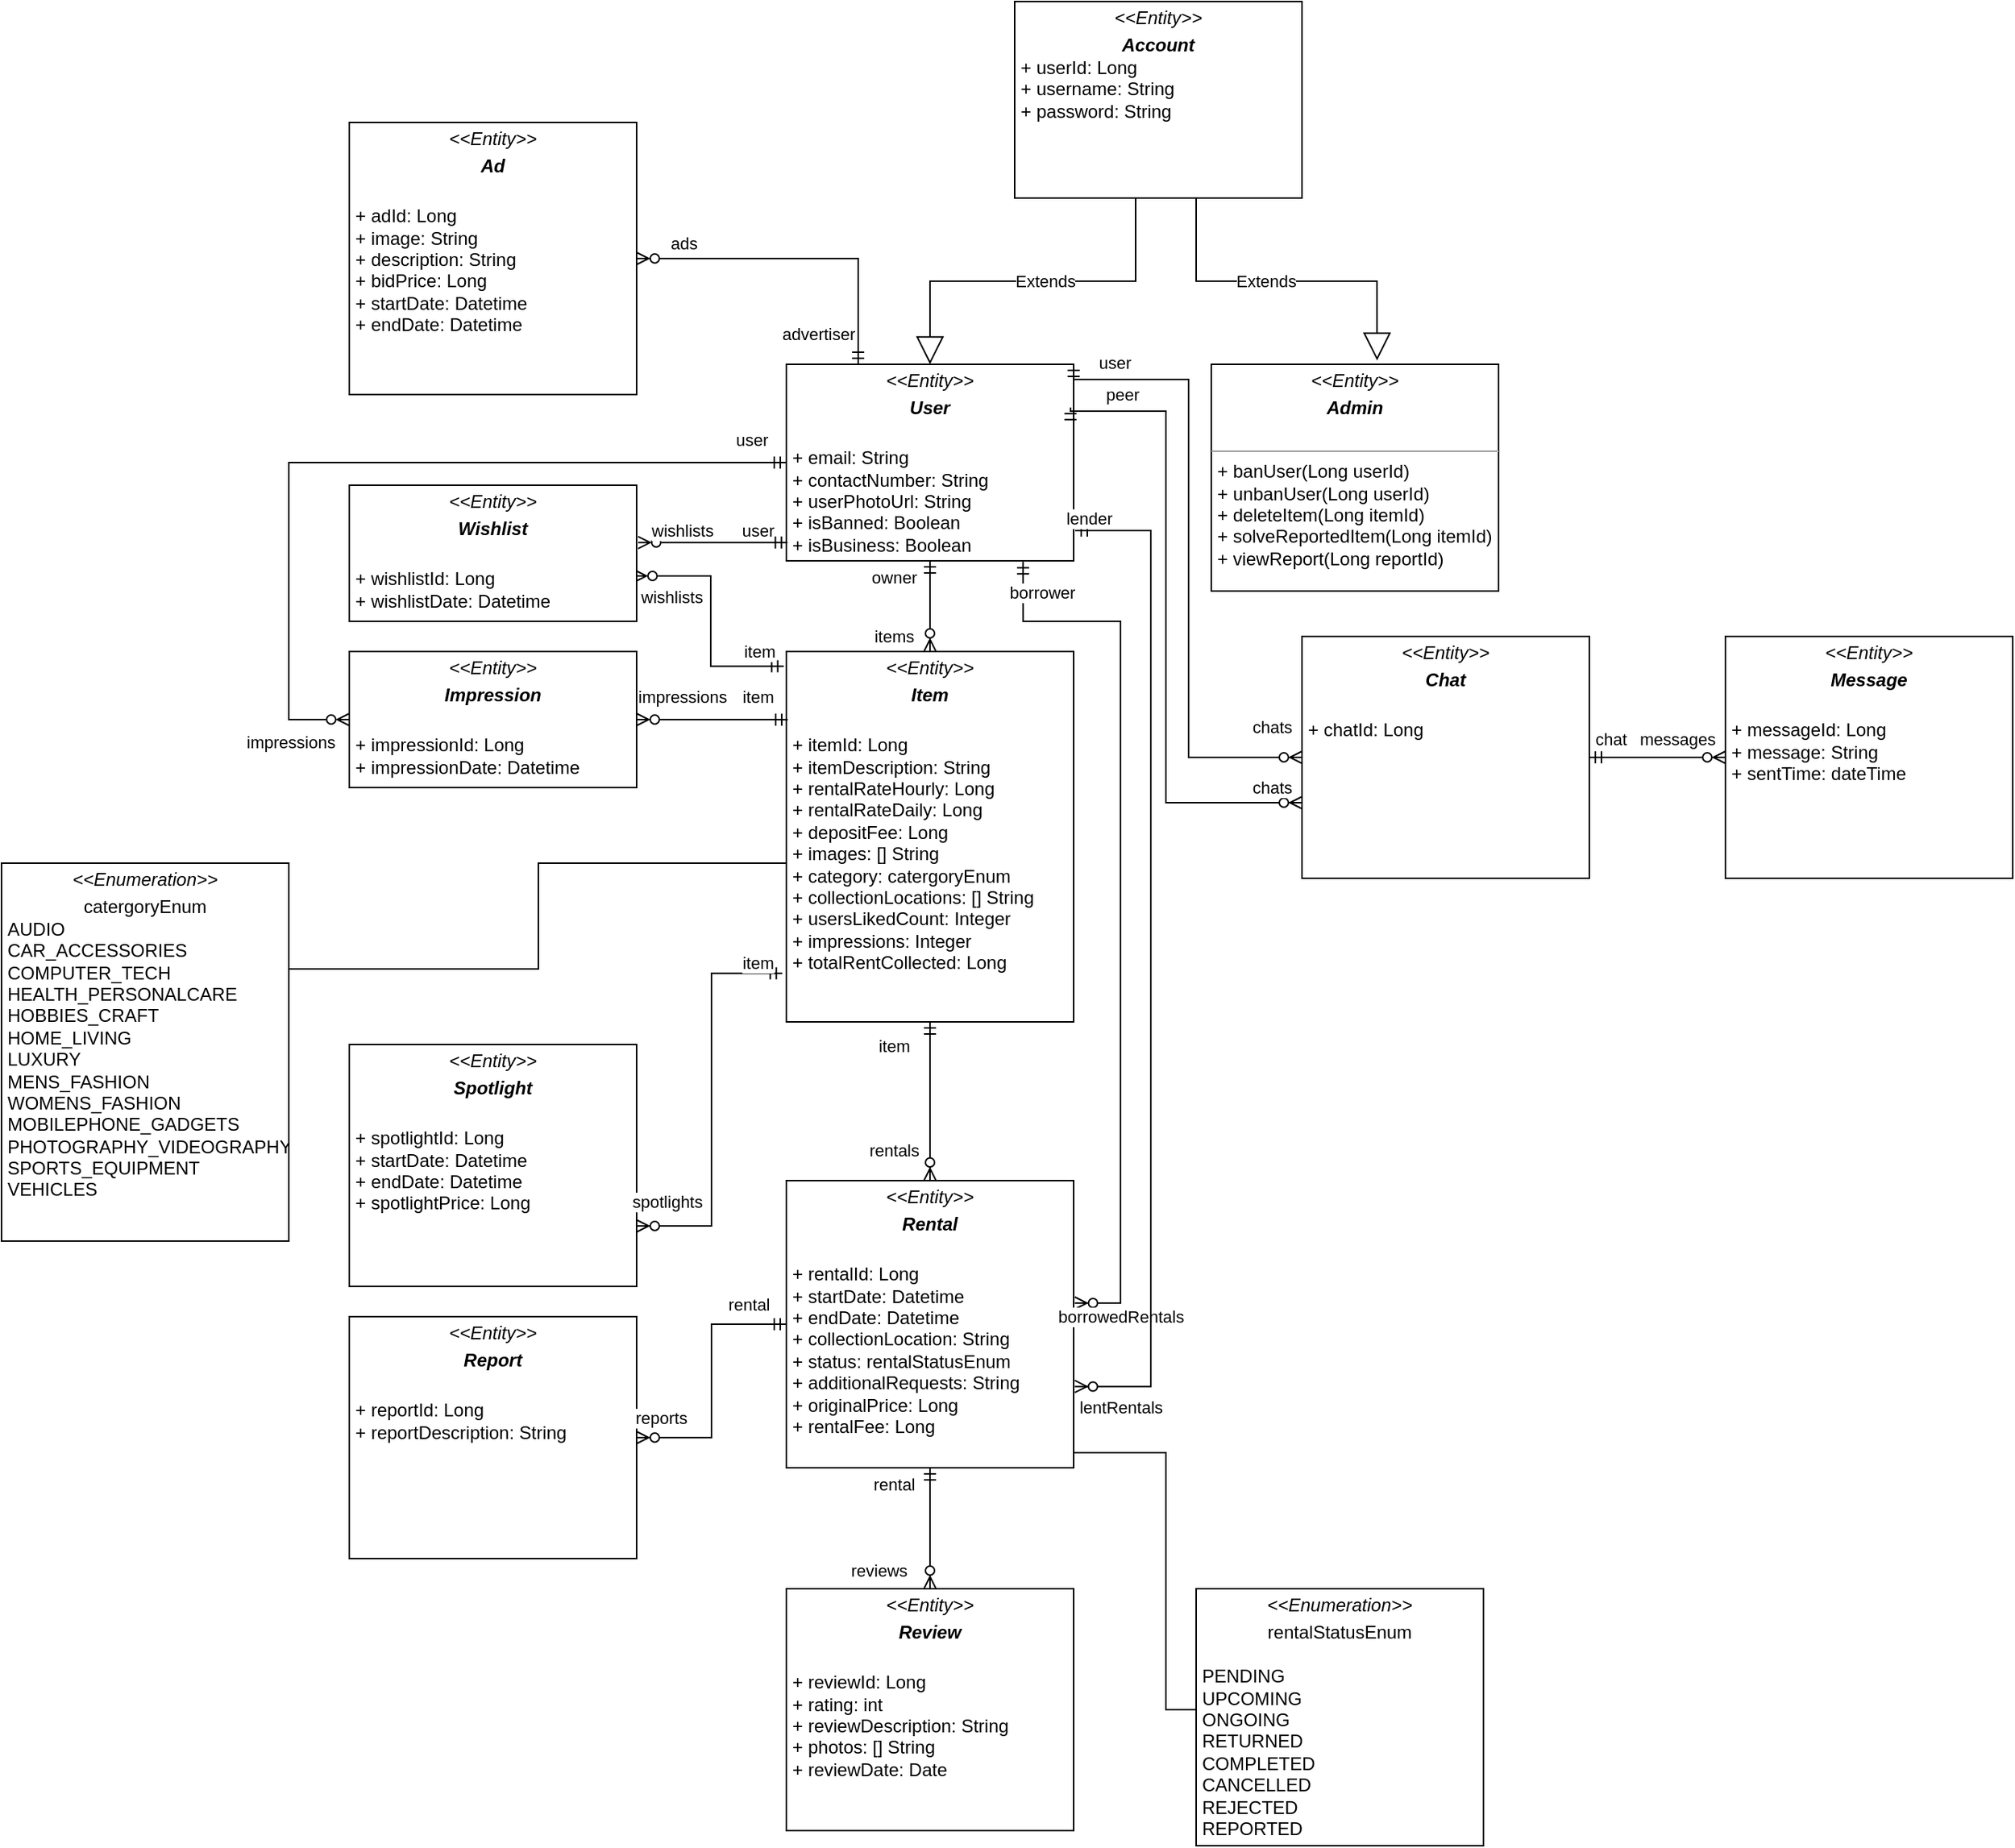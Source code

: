 <mxfile version="21.7.2" type="github">
  <diagram id="C5RBs43oDa-KdzZeNtuy" name="Page-1">
    <mxGraphModel dx="5607" dy="3719" grid="1" gridSize="10" guides="1" tooltips="1" connect="1" arrows="1" fold="1" page="1" pageScale="1" pageWidth="827" pageHeight="1169" math="0" shadow="0">
      <root>
        <mxCell id="WIyWlLk6GJQsqaUBKTNV-0" />
        <mxCell id="WIyWlLk6GJQsqaUBKTNV-1" parent="WIyWlLk6GJQsqaUBKTNV-0" />
        <mxCell id="IoAoWeGx2JLnAM5umBNJ-0" value="&lt;p style=&quot;margin:0px;margin-top:4px;text-align:center;&quot;&gt;&lt;i&gt;&amp;lt;&amp;lt;Entity&amp;gt;&amp;gt;&lt;/i&gt;&lt;/p&gt;&lt;p style=&quot;margin:0px;margin-top:4px;text-align:center;&quot;&gt;&lt;i&gt;&lt;b&gt;User&lt;/b&gt;&lt;/i&gt;&lt;br&gt;&lt;/p&gt;&lt;p style=&quot;margin:0px;margin-top:4px;text-align:center;&quot;&gt;&lt;br&gt;&lt;/p&gt;&lt;p style=&quot;margin:0px;margin-left:4px;&quot;&gt;+ email: String&lt;/p&gt;&lt;p style=&quot;margin:0px;margin-left:4px;&quot;&gt;+ contactNumber: String&lt;/p&gt;&lt;p style=&quot;margin:0px;margin-left:4px;&quot;&gt;+ userPhotoUrl: String&lt;/p&gt;&lt;p style=&quot;margin:0px;margin-left:4px;&quot;&gt;+ isBanned: Boolean&lt;/p&gt;&lt;p style=&quot;margin:0px;margin-left:4px;&quot;&gt;&lt;span style=&quot;background-color: initial;&quot;&gt;+ isBusiness: Boolean&lt;/span&gt;&lt;br&gt;&lt;/p&gt;&lt;p style=&quot;margin:0px;margin-left:4px;&quot;&gt;&lt;br&gt;&lt;/p&gt;&lt;p style=&quot;margin:0px;margin-left:4px;&quot;&gt;&lt;br&gt;&lt;/p&gt;" style="verticalAlign=top;align=left;overflow=fill;fontSize=12;fontFamily=Helvetica;html=1;whiteSpace=wrap;" parent="WIyWlLk6GJQsqaUBKTNV-1" vertex="1">
          <mxGeometry x="319" y="40" width="190" height="130" as="geometry" />
        </mxCell>
        <mxCell id="IoAoWeGx2JLnAM5umBNJ-7" value="&lt;p style=&quot;margin:0px;margin-top:4px;text-align:center;&quot;&gt;&lt;i&gt;&amp;lt;&amp;lt;Entity&amp;gt;&amp;gt;&lt;/i&gt;&lt;/p&gt;&lt;p style=&quot;margin:0px;margin-top:4px;text-align:center;&quot;&gt;&lt;i&gt;&lt;b&gt;Account&lt;/b&gt;&lt;/i&gt;&lt;br&gt;&lt;/p&gt;&lt;p style=&quot;border-color: var(--border-color); margin: 0px 0px 0px 4px;&quot;&gt;+ userId: Long&lt;br style=&quot;border-color: var(--border-color);&quot;&gt;+ username: String&lt;/p&gt;&lt;p style=&quot;border-color: var(--border-color); margin: 0px 0px 0px 4px;&quot;&gt;+ password: String&lt;/p&gt;&lt;p style=&quot;margin:0px;margin-left:4px;&quot;&gt;&lt;br&gt;&lt;/p&gt;" style="verticalAlign=top;align=left;overflow=fill;fontSize=12;fontFamily=Helvetica;html=1;whiteSpace=wrap;" parent="WIyWlLk6GJQsqaUBKTNV-1" vertex="1">
          <mxGeometry x="470" y="-200" width="190" height="130" as="geometry" />
        </mxCell>
        <mxCell id="IoAoWeGx2JLnAM5umBNJ-8" value="Extends" style="endArrow=block;endSize=16;endFill=0;html=1;rounded=0;exitX=0.5;exitY=1;exitDx=0;exitDy=0;entryX=0.5;entryY=0;entryDx=0;entryDy=0;edgeStyle=orthogonalEdgeStyle;" parent="WIyWlLk6GJQsqaUBKTNV-1" source="IoAoWeGx2JLnAM5umBNJ-7" target="IoAoWeGx2JLnAM5umBNJ-0" edge="1">
          <mxGeometry width="160" relative="1" as="geometry">
            <mxPoint x="600" y="60" as="sourcePoint" />
            <mxPoint x="760" y="60" as="targetPoint" />
            <Array as="points">
              <mxPoint x="550" y="-70" />
              <mxPoint x="550" y="-15" />
              <mxPoint x="414" y="-15" />
            </Array>
          </mxGeometry>
        </mxCell>
        <mxCell id="IoAoWeGx2JLnAM5umBNJ-10" value="&lt;p style=&quot;margin:0px;margin-top:4px;text-align:center;&quot;&gt;&lt;i&gt;&amp;lt;&amp;lt;Entity&amp;gt;&amp;gt;&lt;/i&gt;&lt;/p&gt;&lt;p style=&quot;margin:0px;margin-top:4px;text-align:center;&quot;&gt;&lt;i&gt;&lt;b&gt;Admin&lt;/b&gt;&lt;/i&gt;&lt;br&gt;&lt;/p&gt;&lt;p style=&quot;border-color: var(--border-color); margin: 0px 0px 0px 4px;&quot;&gt;&lt;br&gt;&lt;/p&gt;&lt;hr size=&quot;1&quot;&gt;&lt;p style=&quot;margin:0px;margin-left:4px;&quot;&gt;+ banUser(Long userId)&lt;/p&gt;&lt;p style=&quot;margin:0px;margin-left:4px;&quot;&gt;+ unbanUser(Long userId)&lt;/p&gt;&lt;p style=&quot;margin:0px;margin-left:4px;&quot;&gt;+ deleteItem(Long itemId)&lt;/p&gt;&lt;p style=&quot;margin:0px;margin-left:4px;&quot;&gt;+ solveReportedItem(Long itemId)&lt;/p&gt;&lt;p style=&quot;margin:0px;margin-left:4px;&quot;&gt;+ viewReport(Long reportId)&lt;/p&gt;" style="verticalAlign=top;align=left;overflow=fill;fontSize=12;fontFamily=Helvetica;html=1;whiteSpace=wrap;" parent="WIyWlLk6GJQsqaUBKTNV-1" vertex="1">
          <mxGeometry x="600" y="40" width="190" height="150" as="geometry" />
        </mxCell>
        <mxCell id="IoAoWeGx2JLnAM5umBNJ-12" value="Extends" style="endArrow=block;endSize=16;endFill=0;html=1;rounded=0;exitX=0.5;exitY=1;exitDx=0;exitDy=0;edgeStyle=orthogonalEdgeStyle;entryX=0.577;entryY=-0.017;entryDx=0;entryDy=0;entryPerimeter=0;" parent="WIyWlLk6GJQsqaUBKTNV-1" source="IoAoWeGx2JLnAM5umBNJ-7" target="IoAoWeGx2JLnAM5umBNJ-10" edge="1">
          <mxGeometry width="160" relative="1" as="geometry">
            <mxPoint x="614" y="-60" as="sourcePoint" />
            <mxPoint x="910" y="-80" as="targetPoint" />
            <Array as="points">
              <mxPoint x="590" y="-70" />
              <mxPoint x="590" y="-15" />
              <mxPoint x="710" y="-15" />
            </Array>
          </mxGeometry>
        </mxCell>
        <mxCell id="FarbOT-bdzShR5X_KLjC-3" style="edgeStyle=orthogonalEdgeStyle;rounded=0;orthogonalLoop=1;jettySize=auto;html=1;entryX=0.992;entryY=0.66;entryDx=0;entryDy=0;exitX=-0.009;exitY=0.04;exitDx=0;exitDy=0;exitPerimeter=0;startArrow=ERmandOne;startFill=0;endArrow=ERzeroToMany;endFill=0;entryPerimeter=0;" edge="1" parent="WIyWlLk6GJQsqaUBKTNV-1" source="IoAoWeGx2JLnAM5umBNJ-15" target="FarbOT-bdzShR5X_KLjC-0">
          <mxGeometry relative="1" as="geometry">
            <Array as="points">
              <mxPoint x="269" y="240" />
              <mxPoint x="269" y="180" />
              <mxPoint x="219" y="180" />
            </Array>
          </mxGeometry>
        </mxCell>
        <mxCell id="FarbOT-bdzShR5X_KLjC-6" value="wishlists" style="edgeLabel;html=1;align=center;verticalAlign=middle;resizable=0;points=[];" vertex="1" connectable="0" parent="FarbOT-bdzShR5X_KLjC-3">
          <mxGeometry x="0.691" y="1" relative="1" as="geometry">
            <mxPoint y="13" as="offset" />
          </mxGeometry>
        </mxCell>
        <mxCell id="FarbOT-bdzShR5X_KLjC-7" value="item" style="edgeLabel;html=1;align=center;verticalAlign=middle;resizable=0;points=[];" vertex="1" connectable="0" parent="FarbOT-bdzShR5X_KLjC-3">
          <mxGeometry x="-0.794" y="-1" relative="1" as="geometry">
            <mxPoint y="-9" as="offset" />
          </mxGeometry>
        </mxCell>
        <mxCell id="IoAoWeGx2JLnAM5umBNJ-15" value="&lt;p style=&quot;margin:0px;margin-top:4px;text-align:center;&quot;&gt;&lt;i&gt;&amp;lt;&amp;lt;Entity&amp;gt;&amp;gt;&lt;/i&gt;&lt;/p&gt;&lt;p style=&quot;margin:0px;margin-top:4px;text-align:center;&quot;&gt;&lt;i&gt;&lt;b&gt;Item&lt;/b&gt;&lt;/i&gt;&lt;br&gt;&lt;/p&gt;&lt;p style=&quot;margin:0px;margin-top:4px;text-align:center;&quot;&gt;&lt;br&gt;&lt;/p&gt;&lt;p style=&quot;margin:0px;margin-left:4px;&quot;&gt;+ itemId: Long&lt;br&gt;&lt;/p&gt;&lt;p style=&quot;margin:0px;margin-left:4px;&quot;&gt;+ itemDescription: String&lt;/p&gt;&lt;p style=&quot;margin:0px;margin-left:4px;&quot;&gt;+ rentalRateHourly: Long&lt;/p&gt;&lt;p style=&quot;margin:0px;margin-left:4px;&quot;&gt;+ rentalRateDaily: Long&lt;/p&gt;&lt;p style=&quot;border-color: var(--border-color); margin: 0px 0px 0px 4px;&quot;&gt;+ depositFee: Long&lt;/p&gt;&lt;p style=&quot;margin:0px;margin-left:4px;&quot;&gt;+ images: [] String&lt;/p&gt;&lt;p style=&quot;margin:0px;margin-left:4px;&quot;&gt;+ category: catergoryEnum&lt;/p&gt;&lt;p style=&quot;margin:0px;margin-left:4px;&quot;&gt;+ collectionLocations: [] String&lt;/p&gt;&lt;p style=&quot;margin:0px;margin-left:4px;&quot;&gt;+ usersLikedCount: Integer&lt;/p&gt;&lt;p style=&quot;margin:0px;margin-left:4px;&quot;&gt;+ impressions: Integer&lt;br&gt;&lt;/p&gt;&lt;p style=&quot;margin:0px;margin-left:4px;&quot;&gt;+ totalRentCollected: Long&lt;/p&gt;&lt;p style=&quot;margin:0px;margin-left:4px;&quot;&gt;&lt;br&gt;&lt;/p&gt;" style="verticalAlign=top;align=left;overflow=fill;fontSize=12;fontFamily=Helvetica;html=1;whiteSpace=wrap;" parent="WIyWlLk6GJQsqaUBKTNV-1" vertex="1">
          <mxGeometry x="319" y="230" width="190" height="245" as="geometry" />
        </mxCell>
        <mxCell id="IoAoWeGx2JLnAM5umBNJ-16" value="" style="fontSize=12;html=1;endArrow=ERzeroToMany;startArrow=ERmandOne;rounded=0;exitX=0.5;exitY=1;exitDx=0;exitDy=0;" parent="WIyWlLk6GJQsqaUBKTNV-1" source="IoAoWeGx2JLnAM5umBNJ-0" target="IoAoWeGx2JLnAM5umBNJ-15" edge="1">
          <mxGeometry width="100" height="100" relative="1" as="geometry">
            <mxPoint x="580" y="540" as="sourcePoint" />
            <mxPoint x="480" y="460" as="targetPoint" />
          </mxGeometry>
        </mxCell>
        <mxCell id="hqVbojERAOvoJ-H1Dq5f-6" value="owner" style="edgeLabel;html=1;align=center;verticalAlign=middle;resizable=0;points=[];" parent="IoAoWeGx2JLnAM5umBNJ-16" vertex="1" connectable="0">
          <mxGeometry x="-0.59" y="1" relative="1" as="geometry">
            <mxPoint x="-25" y="-2" as="offset" />
          </mxGeometry>
        </mxCell>
        <mxCell id="hqVbojERAOvoJ-H1Dq5f-7" value="items" style="edgeLabel;html=1;align=center;verticalAlign=middle;resizable=0;points=[];" parent="IoAoWeGx2JLnAM5umBNJ-16" vertex="1" connectable="0">
          <mxGeometry x="0.032" y="-1" relative="1" as="geometry">
            <mxPoint x="-23" y="19" as="offset" />
          </mxGeometry>
        </mxCell>
        <mxCell id="IoAoWeGx2JLnAM5umBNJ-17" value="" style="fontSize=12;html=1;endArrow=ERzeroToMany;startArrow=ERmandOne;rounded=0;exitX=0.5;exitY=1;exitDx=0;exitDy=0;" parent="WIyWlLk6GJQsqaUBKTNV-1" source="IoAoWeGx2JLnAM5umBNJ-19" target="IoAoWeGx2JLnAM5umBNJ-18" edge="1">
          <mxGeometry width="100" height="100" relative="1" as="geometry">
            <mxPoint x="230" y="1050" as="sourcePoint" />
            <mxPoint x="230" y="1130" as="targetPoint" />
          </mxGeometry>
        </mxCell>
        <mxCell id="hqVbojERAOvoJ-H1Dq5f-0" value="rental" style="edgeLabel;html=1;align=center;verticalAlign=middle;resizable=0;points=[];" parent="IoAoWeGx2JLnAM5umBNJ-17" vertex="1" connectable="0">
          <mxGeometry x="-0.566" relative="1" as="geometry">
            <mxPoint x="-24" y="-7" as="offset" />
          </mxGeometry>
        </mxCell>
        <mxCell id="hqVbojERAOvoJ-H1Dq5f-1" value="reviews" style="edgeLabel;html=1;align=center;verticalAlign=middle;resizable=0;points=[];" parent="IoAoWeGx2JLnAM5umBNJ-17" vertex="1" connectable="0">
          <mxGeometry x="0.372" relative="1" as="geometry">
            <mxPoint x="-34" y="13" as="offset" />
          </mxGeometry>
        </mxCell>
        <mxCell id="IoAoWeGx2JLnAM5umBNJ-18" value="&lt;p style=&quot;margin:0px;margin-top:4px;text-align:center;&quot;&gt;&lt;i&gt;&amp;lt;&amp;lt;Entity&amp;gt;&amp;gt;&lt;/i&gt;&lt;/p&gt;&lt;p style=&quot;margin:0px;margin-top:4px;text-align:center;&quot;&gt;&lt;b&gt;&lt;i&gt;Review&lt;/i&gt;&lt;/b&gt;&lt;/p&gt;&lt;p style=&quot;margin:0px;margin-top:4px;text-align:center;&quot;&gt;&lt;b&gt;&lt;i&gt;&lt;br&gt;&lt;/i&gt;&lt;/b&gt;&lt;/p&gt;&lt;p style=&quot;margin:0px;margin-left:4px;&quot;&gt;+ reviewId: Long&lt;br&gt;&lt;/p&gt;&lt;p style=&quot;margin:0px;margin-left:4px;&quot;&gt;+ rating: int&lt;/p&gt;&lt;p style=&quot;margin:0px;margin-left:4px;&quot;&gt;+ reviewDescription: String&lt;/p&gt;&lt;p style=&quot;margin:0px;margin-left:4px;&quot;&gt;+ photos: [] String&lt;/p&gt;&lt;p style=&quot;margin:0px;margin-left:4px;&quot;&gt;+ reviewDate: Date&lt;/p&gt;&lt;p style=&quot;margin:0px;margin-left:4px;&quot;&gt;&lt;br&gt;&lt;/p&gt;&lt;p style=&quot;margin:0px;margin-left:4px;&quot;&gt;&lt;br&gt;&lt;/p&gt;" style="verticalAlign=top;align=left;overflow=fill;fontSize=12;fontFamily=Helvetica;html=1;whiteSpace=wrap;" parent="WIyWlLk6GJQsqaUBKTNV-1" vertex="1">
          <mxGeometry x="319" y="850" width="190" height="160" as="geometry" />
        </mxCell>
        <mxCell id="IoAoWeGx2JLnAM5umBNJ-19" value="&lt;p style=&quot;margin:0px;margin-top:4px;text-align:center;&quot;&gt;&lt;i&gt;&amp;lt;&amp;lt;Entity&amp;gt;&amp;gt;&lt;/i&gt;&lt;/p&gt;&lt;p style=&quot;margin:0px;margin-top:4px;text-align:center;&quot;&gt;&lt;b&gt;&lt;i&gt;Rental&lt;/i&gt;&lt;/b&gt;&lt;/p&gt;&lt;p style=&quot;margin:0px;margin-top:4px;text-align:center;&quot;&gt;&lt;b&gt;&lt;i&gt;&lt;br&gt;&lt;/i&gt;&lt;/b&gt;&lt;/p&gt;&lt;p style=&quot;margin:0px;margin-left:4px;&quot;&gt;+ rentalId: Long&lt;/p&gt;&lt;p style=&quot;margin:0px;margin-left:4px;&quot;&gt;&lt;span style=&quot;background-color: initial;&quot;&gt;+ startDate: Datetime&lt;/span&gt;&lt;br&gt;&lt;/p&gt;&lt;p style=&quot;margin:0px;margin-left:4px;&quot;&gt;+ endDate: Datetime&lt;br&gt;&lt;/p&gt;&lt;p style=&quot;margin:0px;margin-left:4px;&quot;&gt;+ collectionLocation: String&lt;/p&gt;&lt;p style=&quot;margin:0px;margin-left:4px;&quot;&gt;+ status: rentalStatusEnum&lt;/p&gt;&lt;p style=&quot;border-color: var(--border-color); margin: 0px 0px 0px 4px;&quot;&gt;+ additionalRequests: String&lt;/p&gt;&lt;p style=&quot;border-color: var(--border-color); margin: 0px 0px 0px 4px;&quot;&gt;+ originalPrice: Long&lt;/p&gt;&lt;p style=&quot;border-color: var(--border-color); margin: 0px 0px 0px 4px;&quot;&gt;&lt;span style=&quot;background-color: initial;&quot;&gt;+ rentalFee: Long&lt;/span&gt;&lt;br&gt;&lt;/p&gt;&lt;p style=&quot;border-color: var(--border-color); margin: 0px 0px 0px 4px;&quot;&gt;&lt;br&gt;&lt;/p&gt;&lt;div&gt;&lt;br&gt;&lt;/div&gt;&lt;hr size=&quot;1&quot;&gt;&lt;p style=&quot;margin:0px;margin-left:4px;&quot;&gt;&lt;br&gt;&lt;/p&gt;" style="verticalAlign=top;align=left;overflow=fill;fontSize=12;fontFamily=Helvetica;html=1;whiteSpace=wrap;" parent="WIyWlLk6GJQsqaUBKTNV-1" vertex="1">
          <mxGeometry x="319" y="580" width="190" height="190" as="geometry" />
        </mxCell>
        <mxCell id="IoAoWeGx2JLnAM5umBNJ-21" value="&lt;p style=&quot;margin:0px;margin-top:4px;text-align:center;&quot;&gt;&lt;i&gt;&amp;lt;&amp;lt;Enumeration&amp;gt;&amp;gt;&lt;/i&gt;&lt;/p&gt;&lt;p style=&quot;margin:0px;margin-top:4px;text-align:center;&quot;&gt;catergoryEnum&lt;br&gt;&lt;/p&gt;&lt;p style=&quot;margin:0px;margin-left:4px;&quot;&gt;AUDIO&lt;/p&gt;&lt;p style=&quot;margin:0px;margin-left:4px;&quot;&gt;CAR_ACCESSORIES&lt;/p&gt;&lt;p style=&quot;margin:0px;margin-left:4px;&quot;&gt;COMPUTER_TECH&lt;/p&gt;&lt;p style=&quot;margin:0px;margin-left:4px;&quot;&gt;HEALTH_PERSONALCARE&lt;/p&gt;&lt;p style=&quot;margin:0px;margin-left:4px;&quot;&gt;HOBBIES_CRAFT&lt;/p&gt;&lt;p style=&quot;margin:0px;margin-left:4px;&quot;&gt;HOME_LIVING&lt;/p&gt;&lt;p style=&quot;margin:0px;margin-left:4px;&quot;&gt;LUXURY&lt;/p&gt;&lt;p style=&quot;margin:0px;margin-left:4px;&quot;&gt;MENS_FASHION&lt;/p&gt;&lt;p style=&quot;margin:0px;margin-left:4px;&quot;&gt;WOMENS_FASHION&lt;/p&gt;&lt;p style=&quot;margin:0px;margin-left:4px;&quot;&gt;MOBILEPHONE_GADGETS&lt;/p&gt;&lt;p style=&quot;margin:0px;margin-left:4px;&quot;&gt;PHOTOGRAPHY_VIDEOGRAPHY&lt;/p&gt;&lt;p style=&quot;margin:0px;margin-left:4px;&quot;&gt;SPORTS_EQUIPMENT&lt;/p&gt;&lt;p style=&quot;margin:0px;margin-left:4px;&quot;&gt;VEHICLES&lt;/p&gt;&lt;p style=&quot;margin:0px;margin-left:4px;&quot;&gt;&lt;br&gt;&lt;/p&gt;&lt;p style=&quot;margin:0px;margin-left:4px;&quot;&gt;&lt;br&gt;&lt;/p&gt;" style="verticalAlign=top;align=left;overflow=fill;fontSize=12;fontFamily=Helvetica;html=1;whiteSpace=wrap;" parent="WIyWlLk6GJQsqaUBKTNV-1" vertex="1">
          <mxGeometry x="-200" y="370" width="190" height="250" as="geometry" />
        </mxCell>
        <mxCell id="IoAoWeGx2JLnAM5umBNJ-22" value="&lt;p style=&quot;margin:0px;margin-top:4px;text-align:center;&quot;&gt;&lt;i&gt;&amp;lt;&amp;lt;Enumeration&amp;gt;&amp;gt;&lt;/i&gt;&lt;/p&gt;&lt;p style=&quot;margin:0px;margin-top:4px;text-align:center;&quot;&gt;rentalStatusEnum&lt;/p&gt;&lt;p style=&quot;margin:0px;margin-left:4px;&quot;&gt;&lt;br&gt;&lt;/p&gt;&lt;p style=&quot;margin:0px;margin-left:4px;&quot;&gt;PENDING&lt;/p&gt;&lt;p style=&quot;margin:0px;margin-left:4px;&quot;&gt;UPCOMING&lt;/p&gt;&lt;p style=&quot;margin:0px;margin-left:4px;&quot;&gt;ONGOING&lt;/p&gt;&lt;p style=&quot;margin:0px;margin-left:4px;&quot;&gt;RETURNED&lt;/p&gt;&lt;p style=&quot;margin:0px;margin-left:4px;&quot;&gt;COMPLETED&lt;/p&gt;&lt;p style=&quot;margin:0px;margin-left:4px;&quot;&gt;CANCELLED&lt;br&gt;&lt;/p&gt;&lt;p style=&quot;margin:0px;margin-left:4px;&quot;&gt;REJECTED&lt;/p&gt;&lt;p style=&quot;margin:0px;margin-left:4px;&quot;&gt;REPORTED&lt;/p&gt;" style="verticalAlign=top;align=left;overflow=fill;fontSize=12;fontFamily=Helvetica;html=1;whiteSpace=wrap;" parent="WIyWlLk6GJQsqaUBKTNV-1" vertex="1">
          <mxGeometry x="590" y="850" width="190" height="170" as="geometry" />
        </mxCell>
        <mxCell id="IoAoWeGx2JLnAM5umBNJ-24" value="" style="fontSize=12;html=1;endArrow=ERzeroToMany;startArrow=ERmandOne;rounded=0;exitX=0.5;exitY=1;exitDx=0;exitDy=0;entryX=0.5;entryY=0;entryDx=0;entryDy=0;" parent="WIyWlLk6GJQsqaUBKTNV-1" source="IoAoWeGx2JLnAM5umBNJ-15" target="IoAoWeGx2JLnAM5umBNJ-19" edge="1">
          <mxGeometry width="100" height="100" relative="1" as="geometry">
            <mxPoint x="329" y="570" as="sourcePoint" />
            <mxPoint x="240" y="570" as="targetPoint" />
          </mxGeometry>
        </mxCell>
        <mxCell id="hqVbojERAOvoJ-H1Dq5f-4" value="item" style="edgeLabel;html=1;align=center;verticalAlign=middle;resizable=0;points=[];" parent="IoAoWeGx2JLnAM5umBNJ-24" vertex="1" connectable="0">
          <mxGeometry x="-0.57" y="-1" relative="1" as="geometry">
            <mxPoint x="-23" y="-7" as="offset" />
          </mxGeometry>
        </mxCell>
        <mxCell id="hqVbojERAOvoJ-H1Dq5f-5" value="rentals" style="edgeLabel;html=1;align=center;verticalAlign=middle;resizable=0;points=[];" parent="IoAoWeGx2JLnAM5umBNJ-24" vertex="1" connectable="0">
          <mxGeometry x="0.157" relative="1" as="geometry">
            <mxPoint x="-24" y="24" as="offset" />
          </mxGeometry>
        </mxCell>
        <mxCell id="IoAoWeGx2JLnAM5umBNJ-25" value="&lt;p style=&quot;margin:0px;margin-top:4px;text-align:center;&quot;&gt;&lt;i&gt;&amp;lt;&amp;lt;Entity&amp;gt;&amp;gt;&lt;/i&gt;&lt;/p&gt;&lt;p style=&quot;margin:0px;margin-top:4px;text-align:center;&quot;&gt;&lt;i&gt;&lt;b&gt;Report&lt;/b&gt;&lt;/i&gt;&lt;br&gt;&lt;/p&gt;&lt;p style=&quot;margin:0px;margin-top:4px;text-align:center;&quot;&gt;&lt;br&gt;&lt;/p&gt;&lt;p style=&quot;margin:0px;margin-left:4px;&quot;&gt;+ reportId: Long&lt;br&gt;&lt;/p&gt;&lt;p style=&quot;margin:0px;margin-left:4px;&quot;&gt;+ reportDescription: String&lt;/p&gt;&lt;p style=&quot;margin:0px;margin-left:4px;&quot;&gt;&lt;br&gt;&lt;/p&gt;&lt;p style=&quot;margin:0px;margin-left:4px;&quot;&gt;&lt;br&gt;&lt;/p&gt;" style="verticalAlign=top;align=left;overflow=fill;fontSize=12;fontFamily=Helvetica;html=1;whiteSpace=wrap;" parent="WIyWlLk6GJQsqaUBKTNV-1" vertex="1">
          <mxGeometry x="30" y="670" width="190" height="160" as="geometry" />
        </mxCell>
        <mxCell id="IoAoWeGx2JLnAM5umBNJ-26" value="" style="fontSize=12;html=1;endArrow=ERzeroToMany;startArrow=ERmandOne;rounded=0;exitX=0;exitY=0.5;exitDx=0;exitDy=0;entryX=1;entryY=0.5;entryDx=0;entryDy=0;edgeStyle=orthogonalEdgeStyle;" parent="WIyWlLk6GJQsqaUBKTNV-1" source="IoAoWeGx2JLnAM5umBNJ-19" target="IoAoWeGx2JLnAM5umBNJ-25" edge="1">
          <mxGeometry width="100" height="100" relative="1" as="geometry">
            <mxPoint x="519" y="810" as="sourcePoint" />
            <mxPoint x="570" y="810" as="targetPoint" />
          </mxGeometry>
        </mxCell>
        <mxCell id="hqVbojERAOvoJ-H1Dq5f-2" value="rental" style="edgeLabel;html=1;align=center;verticalAlign=middle;resizable=0;points=[];" parent="IoAoWeGx2JLnAM5umBNJ-26" vertex="1" connectable="0">
          <mxGeometry x="-0.632" y="1" relative="1" as="geometry">
            <mxPoint x="7" y="-14" as="offset" />
          </mxGeometry>
        </mxCell>
        <mxCell id="hqVbojERAOvoJ-H1Dq5f-3" value="reports" style="edgeLabel;html=1;align=center;verticalAlign=middle;resizable=0;points=[];" parent="IoAoWeGx2JLnAM5umBNJ-26" vertex="1" connectable="0">
          <mxGeometry x="0.513" y="-1" relative="1" as="geometry">
            <mxPoint x="-27" y="-12" as="offset" />
          </mxGeometry>
        </mxCell>
        <mxCell id="IoAoWeGx2JLnAM5umBNJ-27" value="" style="endArrow=none;html=1;rounded=0;entryX=0;entryY=0.5;entryDx=0;entryDy=0;exitX=1;exitY=0.5;exitDx=0;exitDy=0;edgeStyle=orthogonalEdgeStyle;" parent="WIyWlLk6GJQsqaUBKTNV-1" source="IoAoWeGx2JLnAM5umBNJ-21" target="IoAoWeGx2JLnAM5umBNJ-15" edge="1">
          <mxGeometry relative="1" as="geometry">
            <mxPoint x="360" y="420" as="sourcePoint" />
            <mxPoint x="520" y="420" as="targetPoint" />
            <Array as="points">
              <mxPoint x="-10" y="440" />
              <mxPoint x="155" y="440" />
              <mxPoint x="155" y="370" />
              <mxPoint x="319" y="370" />
            </Array>
          </mxGeometry>
        </mxCell>
        <mxCell id="IoAoWeGx2JLnAM5umBNJ-29" value="" style="edgeStyle=orthogonalEdgeStyle;fontSize=12;html=1;endArrow=ERzeroToMany;startArrow=ERmandOne;rounded=0;exitX=0.824;exitY=1.005;exitDx=0;exitDy=0;exitPerimeter=0;entryX=1.004;entryY=0.428;entryDx=0;entryDy=0;entryPerimeter=0;" parent="WIyWlLk6GJQsqaUBKTNV-1" source="IoAoWeGx2JLnAM5umBNJ-0" target="IoAoWeGx2JLnAM5umBNJ-19" edge="1">
          <mxGeometry width="100" height="100" relative="1" as="geometry">
            <mxPoint x="390" y="610" as="sourcePoint" />
            <mxPoint x="690" y="580" as="targetPoint" />
            <Array as="points">
              <mxPoint x="476" y="210" />
              <mxPoint x="540" y="210" />
              <mxPoint x="540" y="661" />
              <mxPoint x="510" y="661" />
            </Array>
          </mxGeometry>
        </mxCell>
        <mxCell id="IoAoWeGx2JLnAM5umBNJ-30" value="borrower" style="edgeLabel;html=1;align=center;verticalAlign=middle;resizable=0;points=[];" parent="IoAoWeGx2JLnAM5umBNJ-29" vertex="1" connectable="0">
          <mxGeometry x="-0.892" y="3" relative="1" as="geometry">
            <mxPoint x="9" y="-11" as="offset" />
          </mxGeometry>
        </mxCell>
        <mxCell id="IoAoWeGx2JLnAM5umBNJ-31" value="borrowedRentals" style="edgeLabel;html=1;align=center;verticalAlign=middle;resizable=0;points=[];" parent="IoAoWeGx2JLnAM5umBNJ-29" vertex="1" connectable="0">
          <mxGeometry x="0.878" y="-1" relative="1" as="geometry">
            <mxPoint x="1" y="14" as="offset" />
          </mxGeometry>
        </mxCell>
        <mxCell id="IoAoWeGx2JLnAM5umBNJ-35" value="" style="edgeStyle=orthogonalEdgeStyle;fontSize=12;html=1;endArrow=ERzeroToMany;startArrow=ERmandOne;rounded=0;entryX=1.004;entryY=0.717;entryDx=0;entryDy=0;entryPerimeter=0;" parent="WIyWlLk6GJQsqaUBKTNV-1" target="IoAoWeGx2JLnAM5umBNJ-19" edge="1">
          <mxGeometry width="100" height="100" relative="1" as="geometry">
            <mxPoint x="510" y="150" as="sourcePoint" />
            <mxPoint x="790" y="620" as="targetPoint" />
            <Array as="points">
              <mxPoint x="560" y="150" />
              <mxPoint x="560" y="716" />
            </Array>
          </mxGeometry>
        </mxCell>
        <mxCell id="IoAoWeGx2JLnAM5umBNJ-36" value="lender" style="edgeLabel;html=1;align=center;verticalAlign=middle;resizable=0;points=[];" parent="IoAoWeGx2JLnAM5umBNJ-35" vertex="1" connectable="0">
          <mxGeometry x="-0.905" relative="1" as="geometry">
            <mxPoint x="-23" y="-8" as="offset" />
          </mxGeometry>
        </mxCell>
        <mxCell id="IoAoWeGx2JLnAM5umBNJ-38" value="lentRentals" style="edgeLabel;html=1;align=center;verticalAlign=middle;resizable=0;points=[];" parent="IoAoWeGx2JLnAM5umBNJ-35" vertex="1" connectable="0">
          <mxGeometry x="0.853" y="2" relative="1" as="geometry">
            <mxPoint x="-19" y="12" as="offset" />
          </mxGeometry>
        </mxCell>
        <mxCell id="IoAoWeGx2JLnAM5umBNJ-39" value="&lt;p style=&quot;margin:0px;margin-top:4px;text-align:center;&quot;&gt;&lt;i&gt;&amp;lt;&amp;lt;Entity&amp;gt;&amp;gt;&lt;/i&gt;&lt;/p&gt;&lt;p style=&quot;margin:0px;margin-top:4px;text-align:center;&quot;&gt;&lt;b&gt;&lt;i&gt;Chat&lt;/i&gt;&lt;/b&gt;&lt;/p&gt;&lt;p style=&quot;margin:0px;margin-top:4px;text-align:center;&quot;&gt;&lt;b&gt;&lt;i&gt;&lt;br&gt;&lt;/i&gt;&lt;/b&gt;&lt;/p&gt;&lt;p style=&quot;margin:0px;margin-left:4px;&quot;&gt;+ chatId: Long&lt;/p&gt;&lt;p style=&quot;margin:0px;margin-left:4px;&quot;&gt;&lt;br&gt;&lt;/p&gt;&lt;p style=&quot;margin:0px;margin-left:4px;&quot;&gt;&lt;br&gt;&lt;/p&gt;" style="verticalAlign=top;align=left;overflow=fill;fontSize=12;fontFamily=Helvetica;html=1;whiteSpace=wrap;" parent="WIyWlLk6GJQsqaUBKTNV-1" vertex="1">
          <mxGeometry x="660" y="220" width="190" height="160" as="geometry" />
        </mxCell>
        <mxCell id="IoAoWeGx2JLnAM5umBNJ-40" value="&lt;p style=&quot;margin:0px;margin-top:4px;text-align:center;&quot;&gt;&lt;i&gt;&amp;lt;&amp;lt;Entity&amp;gt;&amp;gt;&lt;/i&gt;&lt;/p&gt;&lt;p style=&quot;margin:0px;margin-top:4px;text-align:center;&quot;&gt;&lt;b&gt;&lt;i&gt;Message&lt;/i&gt;&lt;/b&gt;&lt;/p&gt;&lt;p style=&quot;margin:0px;margin-top:4px;text-align:center;&quot;&gt;&lt;b&gt;&lt;i&gt;&lt;br&gt;&lt;/i&gt;&lt;/b&gt;&lt;/p&gt;&lt;p style=&quot;margin:0px;margin-left:4px;&quot;&gt;+ messageId: Long&lt;/p&gt;&lt;p style=&quot;margin:0px;margin-left:4px;&quot;&gt;+ message: String&lt;/p&gt;&lt;p style=&quot;margin:0px;margin-left:4px;&quot;&gt;+ sentTime: dateTime&lt;/p&gt;&lt;p style=&quot;margin:0px;margin-left:4px;&quot;&gt;&lt;br&gt;&lt;/p&gt;&lt;p style=&quot;margin:0px;margin-left:4px;&quot;&gt;&lt;br&gt;&lt;/p&gt;" style="verticalAlign=top;align=left;overflow=fill;fontSize=12;fontFamily=Helvetica;html=1;whiteSpace=wrap;" parent="WIyWlLk6GJQsqaUBKTNV-1" vertex="1">
          <mxGeometry x="940" y="220" width="190" height="160" as="geometry" />
        </mxCell>
        <mxCell id="IoAoWeGx2JLnAM5umBNJ-41" value="" style="fontSize=12;html=1;endArrow=ERzeroToMany;startArrow=ERmandOne;rounded=0;exitX=1;exitY=0.5;exitDx=0;exitDy=0;entryX=0;entryY=0.5;entryDx=0;entryDy=0;" parent="WIyWlLk6GJQsqaUBKTNV-1" source="IoAoWeGx2JLnAM5umBNJ-39" target="IoAoWeGx2JLnAM5umBNJ-40" edge="1">
          <mxGeometry width="100" height="100" relative="1" as="geometry">
            <mxPoint x="870" y="550" as="sourcePoint" />
            <mxPoint x="970" y="450" as="targetPoint" />
          </mxGeometry>
        </mxCell>
        <mxCell id="IoAoWeGx2JLnAM5umBNJ-43" value="chat" style="edgeLabel;html=1;align=center;verticalAlign=middle;resizable=0;points=[];" parent="IoAoWeGx2JLnAM5umBNJ-41" vertex="1" connectable="0">
          <mxGeometry x="-0.691" y="1" relative="1" as="geometry">
            <mxPoint y="-11" as="offset" />
          </mxGeometry>
        </mxCell>
        <mxCell id="IoAoWeGx2JLnAM5umBNJ-44" value="messages" style="edgeLabel;html=1;align=center;verticalAlign=middle;resizable=0;points=[];" parent="IoAoWeGx2JLnAM5umBNJ-41" vertex="1" connectable="0">
          <mxGeometry x="-0.691" y="1" relative="1" as="geometry">
            <mxPoint x="44" y="-11" as="offset" />
          </mxGeometry>
        </mxCell>
        <mxCell id="IoAoWeGx2JLnAM5umBNJ-42" value="" style="fontSize=12;html=1;endArrow=ERzeroToMany;startArrow=ERmandOne;rounded=0;entryX=0;entryY=0.5;entryDx=0;entryDy=0;exitX=1;exitY=0;exitDx=0;exitDy=0;edgeStyle=orthogonalEdgeStyle;" parent="WIyWlLk6GJQsqaUBKTNV-1" source="IoAoWeGx2JLnAM5umBNJ-0" target="IoAoWeGx2JLnAM5umBNJ-39" edge="1">
          <mxGeometry width="100" height="100" relative="1" as="geometry">
            <mxPoint x="510" y="300" as="sourcePoint" />
            <mxPoint x="990" y="310" as="targetPoint" />
            <Array as="points">
              <mxPoint x="509" y="50" />
              <mxPoint x="585" y="50" />
              <mxPoint x="585" y="300" />
            </Array>
          </mxGeometry>
        </mxCell>
        <mxCell id="IoAoWeGx2JLnAM5umBNJ-45" value="chats" style="edgeLabel;html=1;align=center;verticalAlign=middle;resizable=0;points=[];" parent="IoAoWeGx2JLnAM5umBNJ-42" vertex="1" connectable="0">
          <mxGeometry x="0.732" y="-1" relative="1" as="geometry">
            <mxPoint x="35" y="-21" as="offset" />
          </mxGeometry>
        </mxCell>
        <mxCell id="IoAoWeGx2JLnAM5umBNJ-46" value="user" style="edgeLabel;html=1;align=center;verticalAlign=middle;resizable=0;points=[];" parent="IoAoWeGx2JLnAM5umBNJ-42" vertex="1" connectable="0">
          <mxGeometry x="-0.823" relative="1" as="geometry">
            <mxPoint y="-11" as="offset" />
          </mxGeometry>
        </mxCell>
        <mxCell id="IoAoWeGx2JLnAM5umBNJ-47" value="" style="fontSize=12;html=1;endArrow=ERzeroToMany;startArrow=ERmandOne;rounded=0;entryX=0;entryY=0.5;entryDx=0;entryDy=0;exitX=0.989;exitY=0.22;exitDx=0;exitDy=0;exitPerimeter=0;edgeStyle=orthogonalEdgeStyle;" parent="WIyWlLk6GJQsqaUBKTNV-1" source="IoAoWeGx2JLnAM5umBNJ-0" edge="1">
          <mxGeometry width="100" height="100" relative="1" as="geometry">
            <mxPoint x="510" y="330" as="sourcePoint" />
            <mxPoint x="660" y="330" as="targetPoint" />
            <Array as="points">
              <mxPoint x="570" y="71" />
              <mxPoint x="570" y="330" />
            </Array>
          </mxGeometry>
        </mxCell>
        <mxCell id="IoAoWeGx2JLnAM5umBNJ-48" value="chats" style="edgeLabel;html=1;align=center;verticalAlign=middle;resizable=0;points=[];" parent="IoAoWeGx2JLnAM5umBNJ-47" vertex="1" connectable="0">
          <mxGeometry x="0.732" y="-1" relative="1" as="geometry">
            <mxPoint x="35" y="-11" as="offset" />
          </mxGeometry>
        </mxCell>
        <mxCell id="IoAoWeGx2JLnAM5umBNJ-49" value="peer" style="edgeLabel;html=1;align=center;verticalAlign=middle;resizable=0;points=[];" parent="IoAoWeGx2JLnAM5umBNJ-47" vertex="1" connectable="0">
          <mxGeometry x="-0.823" relative="1" as="geometry">
            <mxPoint y="-11" as="offset" />
          </mxGeometry>
        </mxCell>
        <mxCell id="zpOjCb2Ofu6trCODVad_-2" value="" style="endArrow=none;html=1;rounded=0;exitX=0;exitY=0.5;exitDx=0;exitDy=0;edgeStyle=orthogonalEdgeStyle;" parent="WIyWlLk6GJQsqaUBKTNV-1" source="IoAoWeGx2JLnAM5umBNJ-22" target="IoAoWeGx2JLnAM5umBNJ-19" edge="1">
          <mxGeometry relative="1" as="geometry">
            <mxPoint x="290" y="385" as="sourcePoint" />
            <mxPoint x="329" y="595" as="targetPoint" />
            <Array as="points">
              <mxPoint x="590" y="930" />
              <mxPoint x="570" y="930" />
              <mxPoint x="570" y="760" />
            </Array>
          </mxGeometry>
        </mxCell>
        <mxCell id="zpOjCb2Ofu6trCODVad_-3" value="&lt;p style=&quot;margin:0px;margin-top:4px;text-align:center;&quot;&gt;&lt;i&gt;&amp;lt;&amp;lt;Entity&amp;gt;&amp;gt;&lt;/i&gt;&lt;/p&gt;&lt;p style=&quot;margin:0px;margin-top:4px;text-align:center;&quot;&gt;&lt;b&gt;&lt;i&gt;Spotlight&lt;/i&gt;&lt;/b&gt;&lt;/p&gt;&lt;p style=&quot;margin:0px;margin-top:4px;text-align:center;&quot;&gt;&lt;b&gt;&lt;i&gt;&lt;br&gt;&lt;/i&gt;&lt;/b&gt;&lt;/p&gt;&lt;p style=&quot;margin:0px;margin-left:4px;&quot;&gt;+ spotlightId: Long&lt;br&gt;&lt;/p&gt;&lt;p style=&quot;margin:0px;margin-left:4px;&quot;&gt;+ startDate: Datetime&lt;/p&gt;&lt;p style=&quot;margin:0px;margin-left:4px;&quot;&gt;+ endDate: Datetime&lt;/p&gt;&lt;p style=&quot;margin:0px;margin-left:4px;&quot;&gt;+ spotlightPrice: Long&lt;/p&gt;&lt;p style=&quot;margin:0px;margin-left:4px;&quot;&gt;&amp;nbsp;&lt;/p&gt;&lt;p style=&quot;margin:0px;margin-left:4px;&quot;&gt;&lt;br&gt;&lt;/p&gt;" style="verticalAlign=top;align=left;overflow=fill;fontSize=12;fontFamily=Helvetica;html=1;whiteSpace=wrap;" parent="WIyWlLk6GJQsqaUBKTNV-1" vertex="1">
          <mxGeometry x="30" y="490" width="190" height="160" as="geometry" />
        </mxCell>
        <mxCell id="zpOjCb2Ofu6trCODVad_-4" value="" style="fontSize=12;html=1;endArrow=ERzeroToMany;startArrow=ERmandOne;rounded=0;exitX=-0.014;exitY=0.869;exitDx=0;exitDy=0;entryX=1;entryY=0.75;entryDx=0;entryDy=0;edgeStyle=orthogonalEdgeStyle;exitPerimeter=0;" parent="WIyWlLk6GJQsqaUBKTNV-1" source="IoAoWeGx2JLnAM5umBNJ-15" target="zpOjCb2Ofu6trCODVad_-3" edge="1">
          <mxGeometry width="100" height="100" relative="1" as="geometry">
            <mxPoint x="319" y="600" as="sourcePoint" />
            <mxPoint x="230" y="600" as="targetPoint" />
          </mxGeometry>
        </mxCell>
        <mxCell id="zpOjCb2Ofu6trCODVad_-5" value="spotlights" style="edgeLabel;html=1;align=center;verticalAlign=middle;resizable=0;points=[];" parent="zpOjCb2Ofu6trCODVad_-4" vertex="1" connectable="0">
          <mxGeometry x="0.58" relative="1" as="geometry">
            <mxPoint x="-30" y="-10" as="offset" />
          </mxGeometry>
        </mxCell>
        <mxCell id="zpOjCb2Ofu6trCODVad_-6" value="item" style="edgeLabel;html=1;align=center;verticalAlign=middle;resizable=0;points=[];" parent="zpOjCb2Ofu6trCODVad_-4" vertex="1" connectable="0">
          <mxGeometry x="-0.55" y="-1" relative="1" as="geometry">
            <mxPoint x="31" y="-20" as="offset" />
          </mxGeometry>
        </mxCell>
        <mxCell id="zpOjCb2Ofu6trCODVad_-7" value="&lt;p style=&quot;margin:0px;margin-top:4px;text-align:center;&quot;&gt;&lt;i&gt;&amp;lt;&amp;lt;Entity&amp;gt;&amp;gt;&lt;/i&gt;&lt;/p&gt;&lt;p style=&quot;margin:0px;margin-top:4px;text-align:center;&quot;&gt;&lt;b&gt;&lt;i&gt;Ad&lt;/i&gt;&lt;/b&gt;&lt;/p&gt;&lt;p style=&quot;margin:0px;margin-top:4px;text-align:center;&quot;&gt;&lt;b&gt;&lt;i&gt;&lt;br&gt;&lt;/i&gt;&lt;/b&gt;&lt;/p&gt;&lt;p style=&quot;margin:0px;margin-left:4px;&quot;&gt;&lt;span style=&quot;background-color: initial;&quot;&gt;+ adId: Long&lt;/span&gt;&lt;/p&gt;&lt;p style=&quot;margin:0px;margin-left:4px;&quot;&gt;&lt;span style=&quot;background-color: initial;&quot;&gt;+ image: String&lt;/span&gt;&lt;/p&gt;&lt;p style=&quot;margin:0px;margin-left:4px;&quot;&gt;&lt;span style=&quot;background-color: initial;&quot;&gt;+ description: String&lt;/span&gt;&lt;/p&gt;&lt;p style=&quot;margin:0px;margin-left:4px;&quot;&gt;&lt;span style=&quot;background-color: initial;&quot;&gt;+ bidPrice: Long&lt;/span&gt;&lt;/p&gt;&lt;p style=&quot;margin:0px;margin-left:4px;&quot;&gt;&lt;span style=&quot;background-color: initial;&quot;&gt;+ startDate: Datetime&lt;/span&gt;&lt;/p&gt;&lt;p style=&quot;margin:0px;margin-left:4px;&quot;&gt;&lt;span style=&quot;background-color: initial;&quot;&gt;+ endDate: Datetime&lt;/span&gt;&lt;/p&gt;&lt;p style=&quot;margin:0px;margin-left:4px;&quot;&gt;&amp;nbsp;&lt;/p&gt;&lt;p style=&quot;margin:0px;margin-left:4px;&quot;&gt;&lt;br&gt;&lt;/p&gt;" style="verticalAlign=top;align=left;overflow=fill;fontSize=12;fontFamily=Helvetica;html=1;whiteSpace=wrap;" parent="WIyWlLk6GJQsqaUBKTNV-1" vertex="1">
          <mxGeometry x="30" y="-120" width="190" height="180" as="geometry" />
        </mxCell>
        <mxCell id="S2Orpv4gWQu4dDoIGUKu-1" value="" style="edgeStyle=orthogonalEdgeStyle;fontSize=12;html=1;endArrow=ERzeroToMany;startArrow=ERmandOne;rounded=0;entryX=1;entryY=0.5;entryDx=0;entryDy=0;exitX=0.25;exitY=0;exitDx=0;exitDy=0;" parent="WIyWlLk6GJQsqaUBKTNV-1" source="IoAoWeGx2JLnAM5umBNJ-0" target="zpOjCb2Ofu6trCODVad_-7" edge="1">
          <mxGeometry width="100" height="100" relative="1" as="geometry">
            <mxPoint x="210" y="350" as="sourcePoint" />
            <mxPoint x="310" y="250" as="targetPoint" />
          </mxGeometry>
        </mxCell>
        <mxCell id="S2Orpv4gWQu4dDoIGUKu-4" value="ads" style="edgeLabel;html=1;align=center;verticalAlign=middle;resizable=0;points=[];" parent="S2Orpv4gWQu4dDoIGUKu-1" vertex="1" connectable="0">
          <mxGeometry x="0.524" y="-3" relative="1" as="geometry">
            <mxPoint x="-21" y="-7" as="offset" />
          </mxGeometry>
        </mxCell>
        <mxCell id="S2Orpv4gWQu4dDoIGUKu-5" value="advertiser" style="edgeLabel;html=1;align=center;verticalAlign=middle;resizable=0;points=[];" parent="S2Orpv4gWQu4dDoIGUKu-1" vertex="1" connectable="0">
          <mxGeometry x="-0.334" y="-3" relative="1" as="geometry">
            <mxPoint x="-25" y="53" as="offset" />
          </mxGeometry>
        </mxCell>
        <mxCell id="FarbOT-bdzShR5X_KLjC-2" style="edgeStyle=orthogonalEdgeStyle;rounded=0;orthogonalLoop=1;jettySize=auto;html=1;entryX=0.004;entryY=0.907;entryDx=0;entryDy=0;exitX=1.005;exitY=0.421;exitDx=0;exitDy=0;exitPerimeter=0;endArrow=ERmandOne;endFill=0;startArrow=ERzeroToMany;startFill=0;entryPerimeter=0;" edge="1" parent="WIyWlLk6GJQsqaUBKTNV-1" source="FarbOT-bdzShR5X_KLjC-0" target="IoAoWeGx2JLnAM5umBNJ-0">
          <mxGeometry relative="1" as="geometry" />
        </mxCell>
        <mxCell id="FarbOT-bdzShR5X_KLjC-4" value="user" style="edgeLabel;html=1;align=center;verticalAlign=middle;resizable=0;points=[];" vertex="1" connectable="0" parent="FarbOT-bdzShR5X_KLjC-2">
          <mxGeometry x="0.594" relative="1" as="geometry">
            <mxPoint y="-8" as="offset" />
          </mxGeometry>
        </mxCell>
        <mxCell id="FarbOT-bdzShR5X_KLjC-5" value="wishlists" style="edgeLabel;html=1;align=center;verticalAlign=middle;resizable=0;points=[];" vertex="1" connectable="0" parent="FarbOT-bdzShR5X_KLjC-2">
          <mxGeometry x="-0.518" y="1" relative="1" as="geometry">
            <mxPoint x="5" y="-7" as="offset" />
          </mxGeometry>
        </mxCell>
        <mxCell id="FarbOT-bdzShR5X_KLjC-0" value="&lt;p style=&quot;margin:0px;margin-top:4px;text-align:center;&quot;&gt;&lt;i&gt;&amp;lt;&amp;lt;Entity&amp;gt;&amp;gt;&lt;/i&gt;&lt;/p&gt;&lt;p style=&quot;margin:0px;margin-top:4px;text-align:center;&quot;&gt;&lt;b&gt;&lt;i&gt;Wishlist&lt;/i&gt;&lt;/b&gt;&lt;/p&gt;&lt;p style=&quot;margin:0px;margin-top:4px;text-align:center;&quot;&gt;&lt;b&gt;&lt;i&gt;&lt;br&gt;&lt;/i&gt;&lt;/b&gt;&lt;/p&gt;&lt;p style=&quot;margin:0px;margin-left:4px;&quot;&gt;&lt;span style=&quot;background-color: initial;&quot;&gt;+ wishlistId: Long&lt;/span&gt;&lt;/p&gt;&lt;p style=&quot;margin:0px;margin-left:4px;&quot;&gt;&lt;span style=&quot;background-color: initial;&quot;&gt;+ wishlistDate: Datetime&lt;/span&gt;&lt;/p&gt;&lt;p style=&quot;margin:0px;margin-left:4px;&quot;&gt;&lt;br&gt;&lt;/p&gt;&lt;p style=&quot;margin:0px;margin-left:4px;&quot;&gt;&amp;nbsp;&lt;/p&gt;&lt;p style=&quot;margin:0px;margin-left:4px;&quot;&gt;&lt;br&gt;&lt;/p&gt;" style="verticalAlign=top;align=left;overflow=fill;fontSize=12;fontFamily=Helvetica;html=1;whiteSpace=wrap;" vertex="1" parent="WIyWlLk6GJQsqaUBKTNV-1">
          <mxGeometry x="30" y="120" width="190" height="90" as="geometry" />
        </mxCell>
        <mxCell id="FarbOT-bdzShR5X_KLjC-8" style="edgeStyle=orthogonalEdgeStyle;rounded=0;orthogonalLoop=1;jettySize=auto;html=1;entryX=0.005;entryY=0.184;entryDx=0;entryDy=0;entryPerimeter=0;endArrow=ERmandOne;endFill=0;startArrow=ERzeroToMany;startFill=0;" edge="1" parent="WIyWlLk6GJQsqaUBKTNV-1" source="FarbOT-bdzShR5X_KLjC-1" target="IoAoWeGx2JLnAM5umBNJ-15">
          <mxGeometry relative="1" as="geometry" />
        </mxCell>
        <mxCell id="FarbOT-bdzShR5X_KLjC-9" value="item" style="edgeLabel;html=1;align=center;verticalAlign=middle;resizable=0;points=[];" vertex="1" connectable="0" parent="FarbOT-bdzShR5X_KLjC-8">
          <mxGeometry x="0.6" y="2" relative="1" as="geometry">
            <mxPoint y="-13" as="offset" />
          </mxGeometry>
        </mxCell>
        <mxCell id="FarbOT-bdzShR5X_KLjC-10" value="impressions" style="edgeLabel;html=1;align=center;verticalAlign=middle;resizable=0;points=[];" vertex="1" connectable="0" parent="FarbOT-bdzShR5X_KLjC-8">
          <mxGeometry x="-0.56" y="2" relative="1" as="geometry">
            <mxPoint x="8" y="-13" as="offset" />
          </mxGeometry>
        </mxCell>
        <mxCell id="FarbOT-bdzShR5X_KLjC-11" style="edgeStyle=orthogonalEdgeStyle;rounded=0;orthogonalLoop=1;jettySize=auto;html=1;entryX=0;entryY=0.5;entryDx=0;entryDy=0;endArrow=ERmandOne;endFill=0;startArrow=ERzeroToMany;startFill=0;" edge="1" parent="WIyWlLk6GJQsqaUBKTNV-1" source="FarbOT-bdzShR5X_KLjC-1" target="IoAoWeGx2JLnAM5umBNJ-0">
          <mxGeometry relative="1" as="geometry">
            <Array as="points">
              <mxPoint x="-10" y="275" />
              <mxPoint x="-10" y="105" />
            </Array>
          </mxGeometry>
        </mxCell>
        <mxCell id="FarbOT-bdzShR5X_KLjC-12" value="user" style="edgeLabel;html=1;align=center;verticalAlign=middle;resizable=0;points=[];" vertex="1" connectable="0" parent="FarbOT-bdzShR5X_KLjC-11">
          <mxGeometry x="0.914" y="2" relative="1" as="geometry">
            <mxPoint y="-13" as="offset" />
          </mxGeometry>
        </mxCell>
        <mxCell id="FarbOT-bdzShR5X_KLjC-13" value="impressions" style="edgeLabel;html=1;align=center;verticalAlign=middle;resizable=0;points=[];" vertex="1" connectable="0" parent="FarbOT-bdzShR5X_KLjC-11">
          <mxGeometry x="-0.88" y="1" relative="1" as="geometry">
            <mxPoint x="-7" y="14" as="offset" />
          </mxGeometry>
        </mxCell>
        <mxCell id="FarbOT-bdzShR5X_KLjC-1" value="&lt;p style=&quot;margin:0px;margin-top:4px;text-align:center;&quot;&gt;&lt;i&gt;&amp;lt;&amp;lt;Entity&amp;gt;&amp;gt;&lt;/i&gt;&lt;/p&gt;&lt;p style=&quot;margin:0px;margin-top:4px;text-align:center;&quot;&gt;&lt;b&gt;&lt;i&gt;Impression&lt;/i&gt;&lt;/b&gt;&lt;/p&gt;&lt;p style=&quot;margin:0px;margin-top:4px;text-align:center;&quot;&gt;&lt;b&gt;&lt;i&gt;&lt;br&gt;&lt;/i&gt;&lt;/b&gt;&lt;/p&gt;&lt;p style=&quot;margin:0px;margin-left:4px;&quot;&gt;&lt;span style=&quot;background-color: initial;&quot;&gt;+ impressionId: Long&lt;/span&gt;&lt;/p&gt;&lt;p style=&quot;margin:0px;margin-left:4px;&quot;&gt;&lt;span style=&quot;background-color: initial;&quot;&gt;+ impressionDate: Datetime&lt;/span&gt;&lt;/p&gt;&lt;p style=&quot;margin:0px;margin-left:4px;&quot;&gt;&lt;br&gt;&lt;/p&gt;&lt;p style=&quot;margin:0px;margin-left:4px;&quot;&gt;&amp;nbsp;&lt;/p&gt;&lt;p style=&quot;margin:0px;margin-left:4px;&quot;&gt;&lt;br&gt;&lt;/p&gt;" style="verticalAlign=top;align=left;overflow=fill;fontSize=12;fontFamily=Helvetica;html=1;whiteSpace=wrap;" vertex="1" parent="WIyWlLk6GJQsqaUBKTNV-1">
          <mxGeometry x="30" y="230" width="190" height="90" as="geometry" />
        </mxCell>
      </root>
    </mxGraphModel>
  </diagram>
</mxfile>
